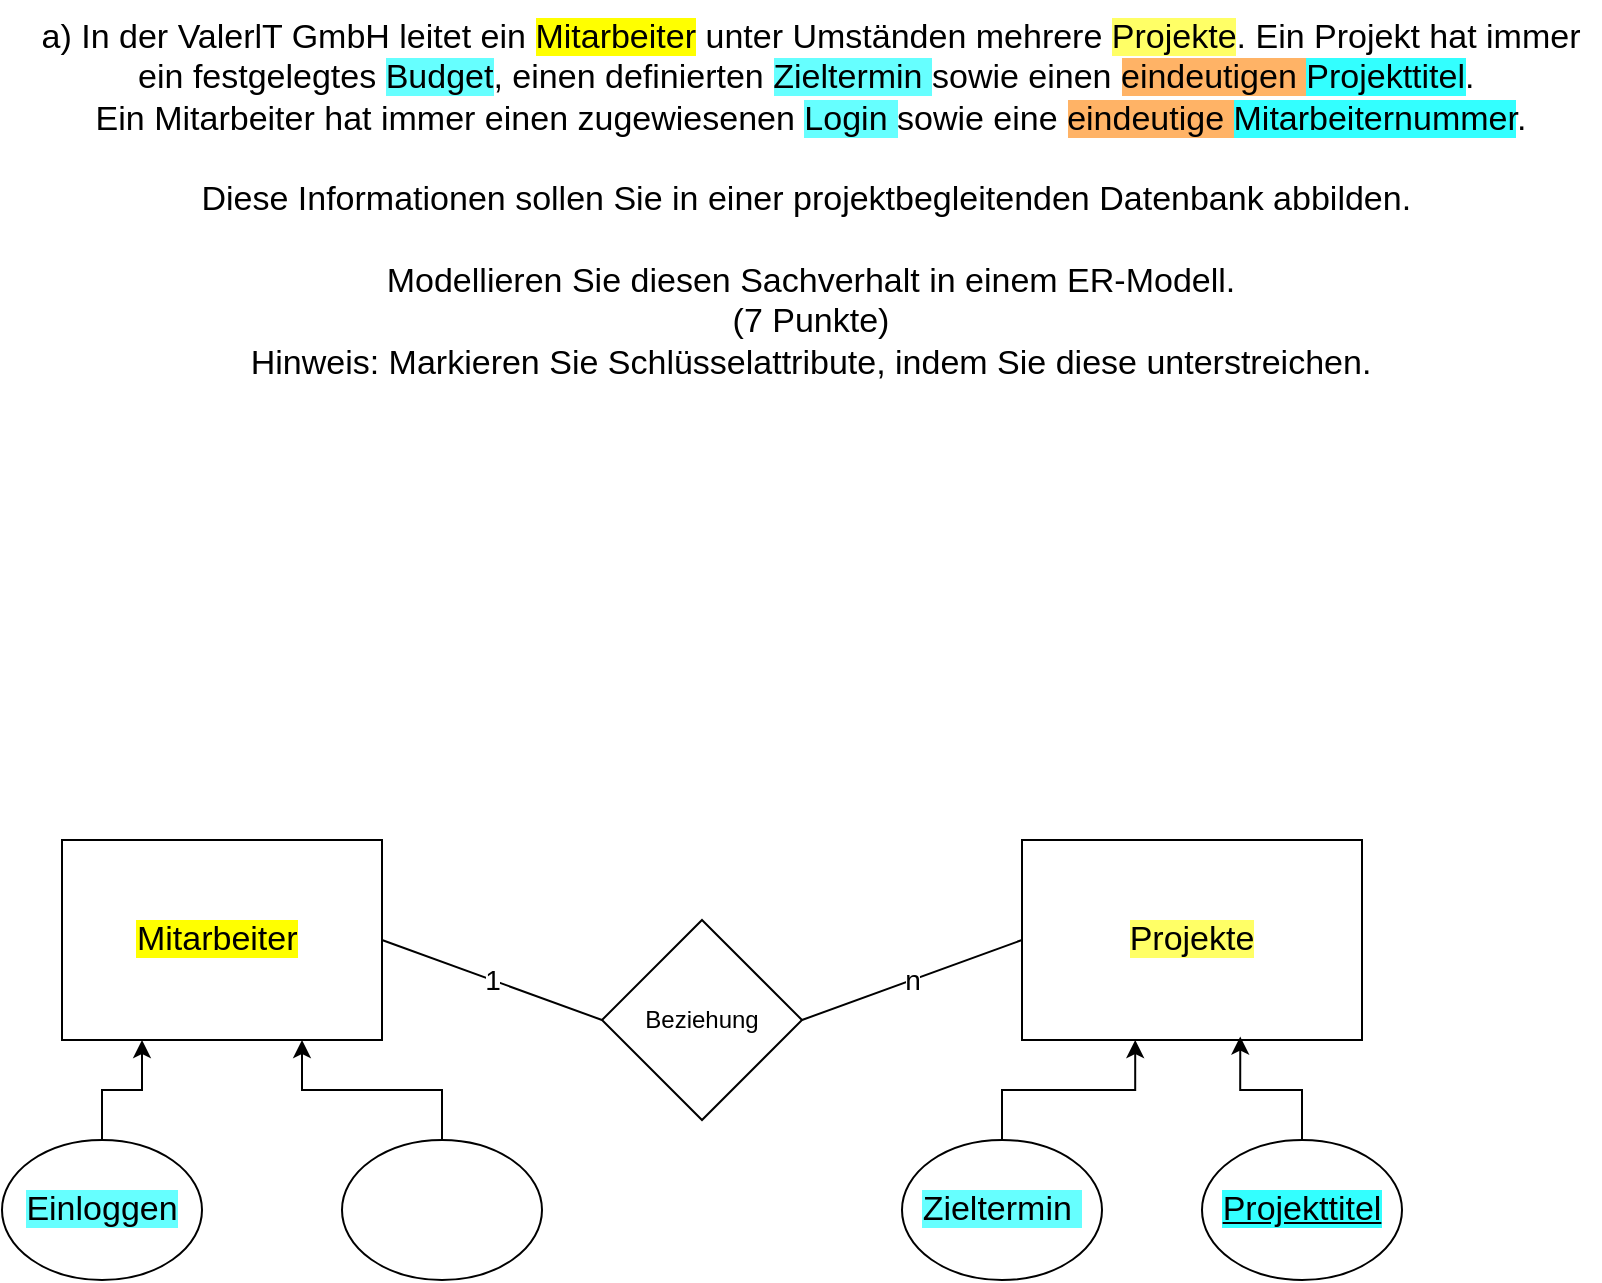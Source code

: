 <mxfile version="24.7.7">
  <diagram name="Seite-1" id="1ZB6A0_unY6Y0Z1B2tjH">
    <mxGraphModel dx="956" dy="1715" grid="1" gridSize="10" guides="1" tooltips="1" connect="1" arrows="1" fold="1" page="1" pageScale="1" pageWidth="827" pageHeight="1169" math="0" shadow="0">
      <root>
        <mxCell id="0" />
        <mxCell id="1" parent="0" />
        <mxCell id="O7FV5Fcs9uyQjyEjQ1Sg-1" value="&lt;span style=&quot;font-size: 17px; text-wrap: nowrap; background-color: rgb(255, 255, 0);&quot;&gt;Mitarbeiter&lt;/span&gt;&lt;span style=&quot;font-size: 17px; text-wrap: nowrap;&quot;&gt;&amp;nbsp;&lt;/span&gt;" style="rounded=0;whiteSpace=wrap;html=1;" vertex="1" parent="1">
          <mxGeometry x="40" y="120" width="160" height="100" as="geometry" />
        </mxCell>
        <mxCell id="O7FV5Fcs9uyQjyEjQ1Sg-2" value="Beziehung" style="rhombus;whiteSpace=wrap;html=1;" vertex="1" parent="1">
          <mxGeometry x="310" y="160" width="100" height="100" as="geometry" />
        </mxCell>
        <mxCell id="O7FV5Fcs9uyQjyEjQ1Sg-3" value="&lt;span style=&quot;font-size: 17px; text-wrap: nowrap; background-color: rgb(255, 255, 102);&quot;&gt;Projekte&lt;/span&gt;" style="rounded=0;whiteSpace=wrap;html=1;" vertex="1" parent="1">
          <mxGeometry x="520" y="120" width="170" height="100" as="geometry" />
        </mxCell>
        <mxCell id="O7FV5Fcs9uyQjyEjQ1Sg-6" style="edgeStyle=orthogonalEdgeStyle;rounded=0;orthogonalLoop=1;jettySize=auto;html=1;entryX=0.25;entryY=1;entryDx=0;entryDy=0;" edge="1" parent="1" source="O7FV5Fcs9uyQjyEjQ1Sg-4" target="O7FV5Fcs9uyQjyEjQ1Sg-1">
          <mxGeometry relative="1" as="geometry" />
        </mxCell>
        <mxCell id="O7FV5Fcs9uyQjyEjQ1Sg-4" value="&lt;span style=&quot;font-size: 17px; text-wrap: nowrap; background-color: rgb(102, 255, 255);&quot;&gt;Einloggen&lt;/span&gt;" style="ellipse;whiteSpace=wrap;html=1;" vertex="1" parent="1">
          <mxGeometry x="10" y="270" width="100" height="70" as="geometry" />
        </mxCell>
        <mxCell id="O7FV5Fcs9uyQjyEjQ1Sg-7" style="edgeStyle=orthogonalEdgeStyle;rounded=0;orthogonalLoop=1;jettySize=auto;html=1;entryX=0.75;entryY=1;entryDx=0;entryDy=0;" edge="1" parent="1" source="O7FV5Fcs9uyQjyEjQ1Sg-5" target="O7FV5Fcs9uyQjyEjQ1Sg-1">
          <mxGeometry relative="1" as="geometry" />
        </mxCell>
        <mxCell id="O7FV5Fcs9uyQjyEjQ1Sg-5" value="" style="ellipse;whiteSpace=wrap;html=1;" vertex="1" parent="1">
          <mxGeometry x="180" y="270" width="100" height="70" as="geometry" />
        </mxCell>
        <mxCell id="O7FV5Fcs9uyQjyEjQ1Sg-12" value="1" style="endArrow=none;html=1;rounded=0;exitX=1;exitY=0.5;exitDx=0;exitDy=0;entryX=0;entryY=0.5;entryDx=0;entryDy=0;fontSize=14;" edge="1" parent="1" source="O7FV5Fcs9uyQjyEjQ1Sg-1" target="O7FV5Fcs9uyQjyEjQ1Sg-2">
          <mxGeometry width="50" height="50" relative="1" as="geometry">
            <mxPoint x="390" y="430" as="sourcePoint" />
            <mxPoint x="440" y="380" as="targetPoint" />
          </mxGeometry>
        </mxCell>
        <mxCell id="O7FV5Fcs9uyQjyEjQ1Sg-13" value="n" style="endArrow=none;html=1;rounded=0;exitX=1;exitY=0.5;exitDx=0;exitDy=0;entryX=0;entryY=0.5;entryDx=0;entryDy=0;fontSize=14;" edge="1" parent="1" source="O7FV5Fcs9uyQjyEjQ1Sg-2" target="O7FV5Fcs9uyQjyEjQ1Sg-3">
          <mxGeometry width="50" height="50" relative="1" as="geometry">
            <mxPoint x="390" y="430" as="sourcePoint" />
            <mxPoint x="440" y="380" as="targetPoint" />
          </mxGeometry>
        </mxCell>
        <mxCell id="O7FV5Fcs9uyQjyEjQ1Sg-14" value="&lt;span style=&quot;font-size: 17px; text-wrap: nowrap; background-color: rgb(102, 255, 255);&quot;&gt;Zieltermin&amp;nbsp;&lt;/span&gt;" style="ellipse;whiteSpace=wrap;html=1;" vertex="1" parent="1">
          <mxGeometry x="460" y="270" width="100" height="70" as="geometry" />
        </mxCell>
        <mxCell id="O7FV5Fcs9uyQjyEjQ1Sg-15" value="&lt;span style=&quot;font-size: 17px; text-wrap: nowrap; background-color: rgb(51, 255, 255);&quot;&gt;&lt;u&gt;Projekttitel&lt;/u&gt;&lt;/span&gt;" style="ellipse;whiteSpace=wrap;html=1;" vertex="1" parent="1">
          <mxGeometry x="610" y="270" width="100" height="70" as="geometry" />
        </mxCell>
        <mxCell id="O7FV5Fcs9uyQjyEjQ1Sg-16" style="edgeStyle=orthogonalEdgeStyle;rounded=0;orthogonalLoop=1;jettySize=auto;html=1;entryX=0.333;entryY=1;entryDx=0;entryDy=0;entryPerimeter=0;" edge="1" parent="1" source="O7FV5Fcs9uyQjyEjQ1Sg-14" target="O7FV5Fcs9uyQjyEjQ1Sg-3">
          <mxGeometry relative="1" as="geometry" />
        </mxCell>
        <mxCell id="O7FV5Fcs9uyQjyEjQ1Sg-17" style="edgeStyle=orthogonalEdgeStyle;rounded=0;orthogonalLoop=1;jettySize=auto;html=1;entryX=0.642;entryY=0.983;entryDx=0;entryDy=0;entryPerimeter=0;" edge="1" parent="1" source="O7FV5Fcs9uyQjyEjQ1Sg-15" target="O7FV5Fcs9uyQjyEjQ1Sg-3">
          <mxGeometry relative="1" as="geometry" />
        </mxCell>
        <mxCell id="O7FV5Fcs9uyQjyEjQ1Sg-18" value="&lt;div style=&quot;font-size: 17px;&quot;&gt;&lt;font style=&quot;font-size: 17px;&quot;&gt;a) In der ValerlT GmbH leitet ein &lt;span style=&quot;background-color: rgb(255, 255, 0);&quot;&gt;Mitarbeiter&lt;/span&gt; unter Umständen mehrere &lt;span style=&quot;background-color: rgb(255, 255, 102);&quot;&gt;Projekte&lt;/span&gt;. Ein Projekt hat immer&lt;/font&gt;&lt;/div&gt;&lt;div style=&quot;font-size: 17px;&quot;&gt;&lt;font style=&quot;font-size: 17px;&quot;&gt;ein festgelegtes &lt;span style=&quot;background-color: rgb(102, 255, 255);&quot;&gt;Budget&lt;/span&gt;, einen definierten &lt;span style=&quot;background-color: rgb(102, 255, 255);&quot;&gt;Zieltermin &lt;/span&gt;sowie einen &lt;span style=&quot;background-color: rgb(255, 179, 102);&quot;&gt;eindeutigen &lt;/span&gt;&lt;span style=&quot;background-color: rgb(51, 255, 255);&quot;&gt;Projekttitel&lt;/span&gt;.&amp;nbsp;&lt;/font&gt;&lt;/div&gt;&lt;div style=&quot;font-size: 17px;&quot;&gt;&lt;font style=&quot;font-size: 17px;&quot;&gt;Ein Mitarbeiter&lt;/font&gt; &lt;span style=&quot;background-color: initial;&quot;&gt;hat immer einen zugewiesenen &lt;/span&gt;&lt;span style=&quot;background-color: rgb(102, 255, 255);&quot;&gt;Login &lt;/span&gt;&lt;span style=&quot;background-color: initial;&quot;&gt;sowie eine &lt;/span&gt;&lt;span style=&quot;background-color: rgb(255, 179, 102);&quot;&gt;eindeutige &lt;/span&gt;&lt;span style=&quot;background-color: rgb(51, 255, 255);&quot;&gt;Mitarbeiternummer&lt;/span&gt;&lt;span style=&quot;background-color: initial;&quot;&gt;.&lt;/span&gt;&lt;/div&gt;&lt;div style=&quot;font-size: 17px;&quot;&gt;&lt;font style=&quot;font-size: 17px;&quot;&gt;&lt;br&gt;&lt;/font&gt;&lt;/div&gt;&lt;div style=&quot;font-size: 17px;&quot;&gt;&lt;font style=&quot;font-size: 17px;&quot;&gt;Diese Informationen sollen Sie in einer projektbegleitenden Datenbank abbilden.&amp;nbsp;&lt;/font&gt;&lt;/div&gt;&lt;div style=&quot;font-size: 17px;&quot;&gt;&lt;font style=&quot;font-size: 17px;&quot;&gt;&lt;font style=&quot;font-size: 17px;&quot;&gt;&lt;br&gt;&lt;/font&gt;&lt;/font&gt;&lt;/div&gt;&lt;div style=&quot;font-size: 17px;&quot;&gt;&lt;font style=&quot;font-size: 17px;&quot;&gt;&lt;font style=&quot;font-size: 17px;&quot;&gt;Modellieren Sie die&lt;/font&gt;&lt;span style=&quot;background-color: initial;&quot;&gt;sen Sachverhalt in einem ER-Modell.&lt;/span&gt;&lt;/font&gt;&lt;/div&gt;&lt;div style=&quot;font-size: 17px;&quot;&gt;&lt;font style=&quot;font-size: 17px;&quot;&gt;(7 Punkte)&lt;/font&gt;&lt;/div&gt;&lt;div style=&quot;font-size: 17px;&quot;&gt;&lt;font style=&quot;font-size: 17px;&quot;&gt;Hinweis: Markieren Sie Schlüsselattribute, indem Sie diese unterstreichen.&lt;/font&gt;&lt;/div&gt;" style="text;html=1;align=center;verticalAlign=middle;resizable=0;points=[];autosize=1;strokeColor=none;fillColor=none;" vertex="1" parent="1">
          <mxGeometry x="19" y="-300" width="790" height="200" as="geometry" />
        </mxCell>
      </root>
    </mxGraphModel>
  </diagram>
</mxfile>
